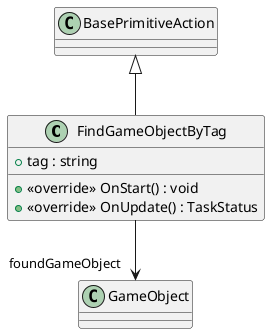 @startuml
class FindGameObjectByTag {
    + tag : string
    + <<override>> OnStart() : void
    + <<override>> OnUpdate() : TaskStatus
}
BasePrimitiveAction <|-- FindGameObjectByTag
FindGameObjectByTag --> "foundGameObject" GameObject
@enduml
